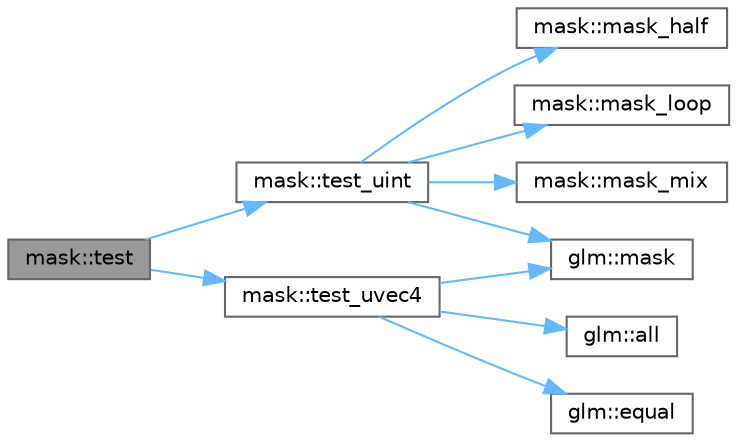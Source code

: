digraph "mask::test"
{
 // LATEX_PDF_SIZE
  bgcolor="transparent";
  edge [fontname=Helvetica,fontsize=10,labelfontname=Helvetica,labelfontsize=10];
  node [fontname=Helvetica,fontsize=10,shape=box,height=0.2,width=0.4];
  rankdir="LR";
  Node1 [id="Node000001",label="mask::test",height=0.2,width=0.4,color="gray40", fillcolor="grey60", style="filled", fontcolor="black",tooltip=" "];
  Node1 -> Node2 [id="edge19_Node000001_Node000002",color="steelblue1",style="solid",tooltip=" "];
  Node2 [id="Node000002",label="mask::test_uint",height=0.2,width=0.4,color="grey40", fillcolor="white", style="filled",URL="$namespacemask.html#a53093ab44836704e9e28620ef1ff210d",tooltip=" "];
  Node2 -> Node3 [id="edge20_Node000002_Node000003",color="steelblue1",style="solid",tooltip=" "];
  Node3 [id="Node000003",label="glm::mask",height=0.2,width=0.4,color="grey40", fillcolor="white", style="filled",URL="$group__gtc__bitfield.html#gad7eba518a0b71662114571ee76939f8a",tooltip=" "];
  Node2 -> Node4 [id="edge21_Node000002_Node000004",color="steelblue1",style="solid",tooltip=" "];
  Node4 [id="Node000004",label="mask::mask_half",height=0.2,width=0.4,color="grey40", fillcolor="white", style="filled",URL="$namespacemask.html#ad298bcff6cab1cbda4ed0d5331d184e5",tooltip=" "];
  Node2 -> Node5 [id="edge22_Node000002_Node000005",color="steelblue1",style="solid",tooltip=" "];
  Node5 [id="Node000005",label="mask::mask_loop",height=0.2,width=0.4,color="grey40", fillcolor="white", style="filled",URL="$namespacemask.html#a1e6e6dc3a45397d6af989cb5e10030de",tooltip=" "];
  Node2 -> Node6 [id="edge23_Node000002_Node000006",color="steelblue1",style="solid",tooltip=" "];
  Node6 [id="Node000006",label="mask::mask_mix",height=0.2,width=0.4,color="grey40", fillcolor="white", style="filled",URL="$namespacemask.html#a6fcc7badf6d9f7c84d344bf0a40fa91d",tooltip=" "];
  Node1 -> Node7 [id="edge24_Node000001_Node000007",color="steelblue1",style="solid",tooltip=" "];
  Node7 [id="Node000007",label="mask::test_uvec4",height=0.2,width=0.4,color="grey40", fillcolor="white", style="filled",URL="$namespacemask.html#a7a057822beb88f075821a051973bc235",tooltip=" "];
  Node7 -> Node8 [id="edge25_Node000007_Node000008",color="steelblue1",style="solid",tooltip=" "];
  Node8 [id="Node000008",label="glm::all",height=0.2,width=0.4,color="grey40", fillcolor="white", style="filled",URL="$group__core__func__vector__relational.html#ga87e53f50b679f5f95c5cb4780311b3dd",tooltip=" "];
  Node7 -> Node9 [id="edge26_Node000007_Node000009",color="steelblue1",style="solid",tooltip=" "];
  Node9 [id="Node000009",label="glm::equal",height=0.2,width=0.4,color="grey40", fillcolor="white", style="filled",URL="$group__core__func__vector__relational.html#gaf539cf490630ba648dfd6e36aef910a1",tooltip=" "];
  Node7 -> Node3 [id="edge27_Node000007_Node000003",color="steelblue1",style="solid",tooltip=" "];
}
